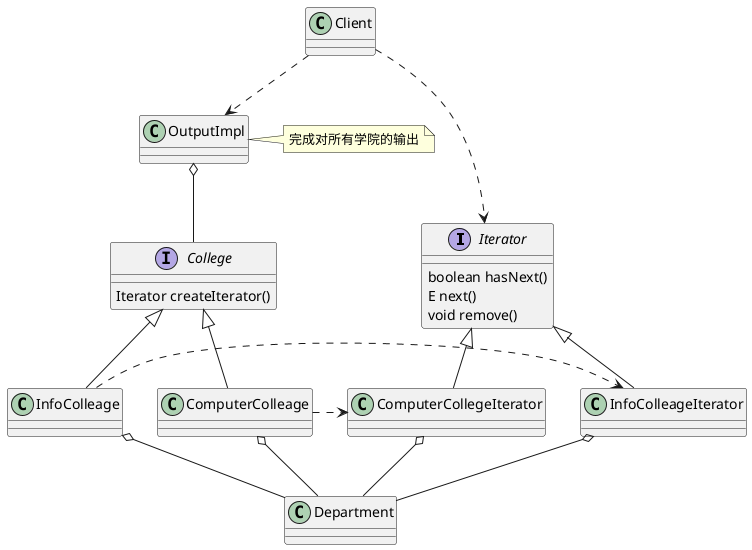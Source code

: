 @startuml

interface Iterator
Iterator : boolean hasNext()
Iterator : E next()
Iterator : void remove()

class ComputerCollegeIterator
class InfoColleageIterator

Iterator <|-- ComputerCollegeIterator
Iterator <|-- InfoColleageIterator

class Department
ComputerCollegeIterator o-- Department
InfoColleageIterator o-- Department
InfoColleage o-- Department
ComputerColleage o-- Department

interface College
College : Iterator createIterator()
class ComputerColleage
class InfoColleage
College <|-- ComputerColleage
College <|-- InfoColleage
ComputerColleage .right.> ComputerCollegeIterator
InfoColleage .right.> InfoColleageIterator

class OutputImpl
class Client
OutputImpl o-- College
Client ..> OutputImpl
Client ..> Iterator
note as n1
完成对所有学院的输出
end note
n1 .right. OutputImpl

@enduml